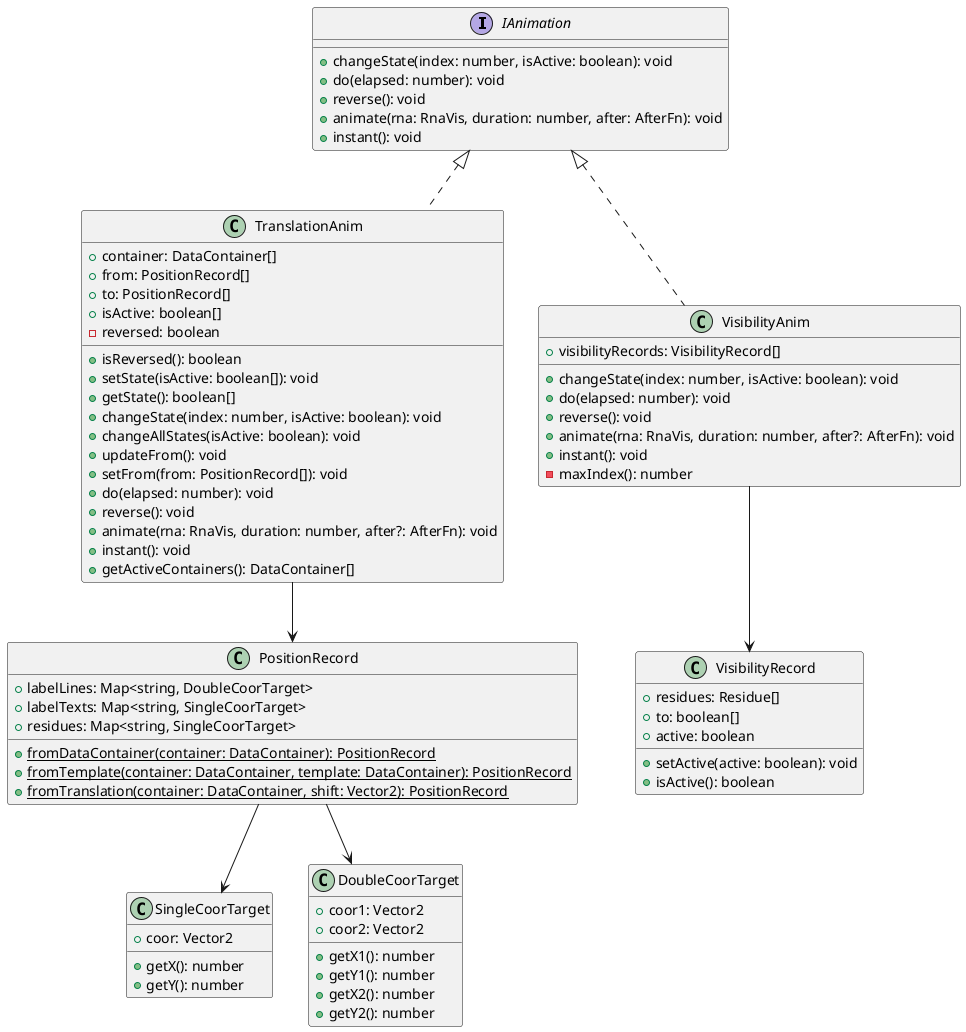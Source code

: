 @startuml
interface IAnimation {
    +changeState(index: number, isActive: boolean): void
    +do(elapsed: number): void
    +reverse(): void
    +animate(rna: RnaVis, duration: number, after: AfterFn): void
    +instant(): void
}
class SingleCoorTarget {
    +coor: Vector2
    +getX(): number
    +getY(): number
}
class TranslationAnim implements IAnimation {
    +container: DataContainer[]
    +from: PositionRecord[]
    +to: PositionRecord[]
    +isActive: boolean[]
    -reversed: boolean
    +isReversed(): boolean
    +setState(isActive: boolean[]): void
    +getState(): boolean[]
    +changeState(index: number, isActive: boolean): void
    +changeAllStates(isActive: boolean): void
    +updateFrom(): void
    +setFrom(from: PositionRecord[]): void
    +do(elapsed: number): void
    +reverse(): void
    +animate(rna: RnaVis, duration: number, after?: AfterFn): void
    +instant(): void
    +getActiveContainers(): DataContainer[]
}
class VisibilityAnim implements IAnimation {
    +visibilityRecords: VisibilityRecord[]
    +changeState(index: number, isActive: boolean): void
    +do(elapsed: number): void
    +reverse(): void
    +animate(rna: RnaVis, duration: number, after?: AfterFn): void
    +instant(): void
    -maxIndex(): number
}
class PositionRecord {
    +labelLines: Map<string, DoubleCoorTarget>
    +labelTexts: Map<string, SingleCoorTarget>
    +residues: Map<string, SingleCoorTarget>
    +{static} fromDataContainer(container: DataContainer): PositionRecord
    +{static} fromTemplate(container: DataContainer, template: DataContainer): PositionRecord
    +{static} fromTranslation(container: DataContainer, shift: Vector2): PositionRecord
}
class VisibilityRecord {
    +residues: Residue[]
    +to: boolean[]
    +active: boolean
    +setActive(active: boolean): void
    +isActive(): boolean
}
class DoubleCoorTarget {
    +coor1: Vector2
    +coor2: Vector2
    +getX1(): number
    +getY1(): number
    +getX2(): number
    +getY2(): number
}
TranslationAnim --> PositionRecord
VisibilityAnim --> VisibilityRecord
PositionRecord --> DoubleCoorTarget
PositionRecord --> SingleCoorTarget
@enduml

